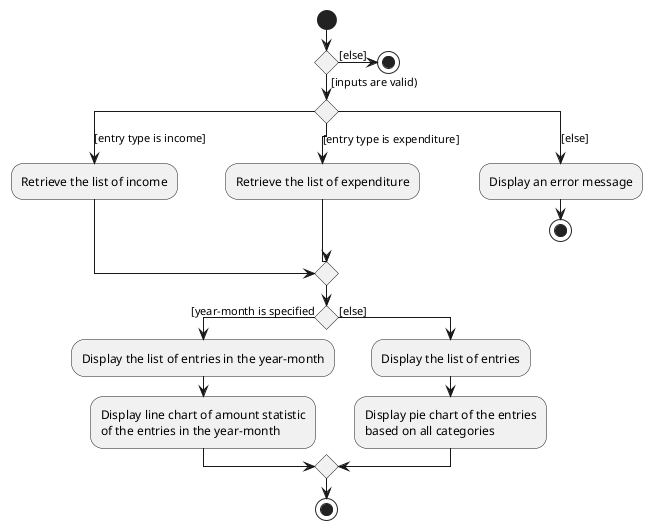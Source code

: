 @startuml

start

if () then ([inputs are valid))
    switch ()
    case ([entry type is income])
      :Retrieve the list of income;
    case ([entry type is expenditure])
      :Retrieve the list of expenditure;
    case ([else])
      :Display an error message;
      stop
    endswitch

    if () then ([year-month is specified)
        :Display the list of entries in the year-month;
        :Display line chart of amount statistic\nof the entries in the year-month;
    else ([else])
        :Display the list of entries;
        :Display pie chart of the entries\nbased on all categories;
    endif
else ([else])
    stop
endif

stop

@enduml


